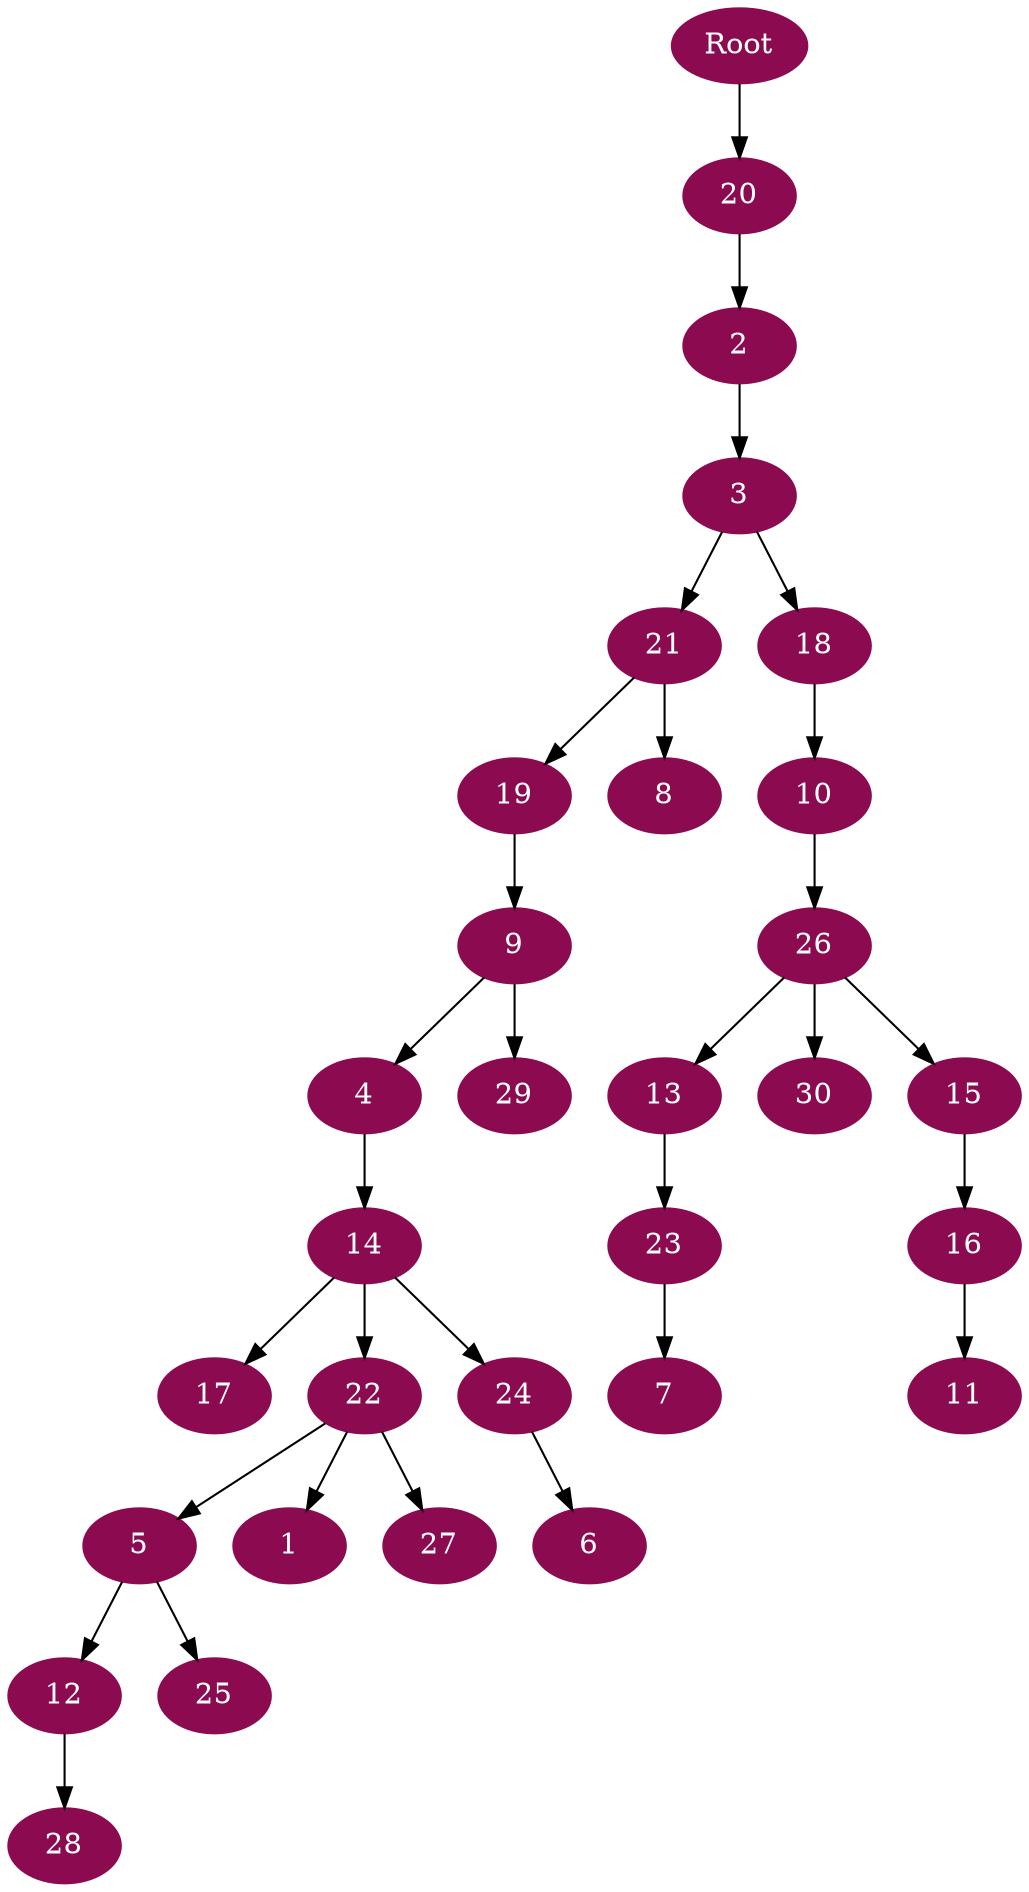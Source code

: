 digraph G {
node [color=deeppink4, style=filled, fontcolor=white];
Root -> 20;
20 -> 2;
2 -> 3;
3 -> 21;
21 -> 19;
19 -> 9;
9 -> 4;
4 -> 14;
14 -> 17;
14 -> 22;
22 -> 5;
5 -> 12;
12 -> 28;
5 -> 25;
22 -> 1;
22 -> 27;
14 -> 24;
24 -> 6;
9 -> 29;
21 -> 8;
3 -> 18;
18 -> 10;
10 -> 26;
26 -> 13;
13 -> 23;
23 -> 7;
26 -> 30;
26 -> 15;
15 -> 16;
16 -> 11;
}
